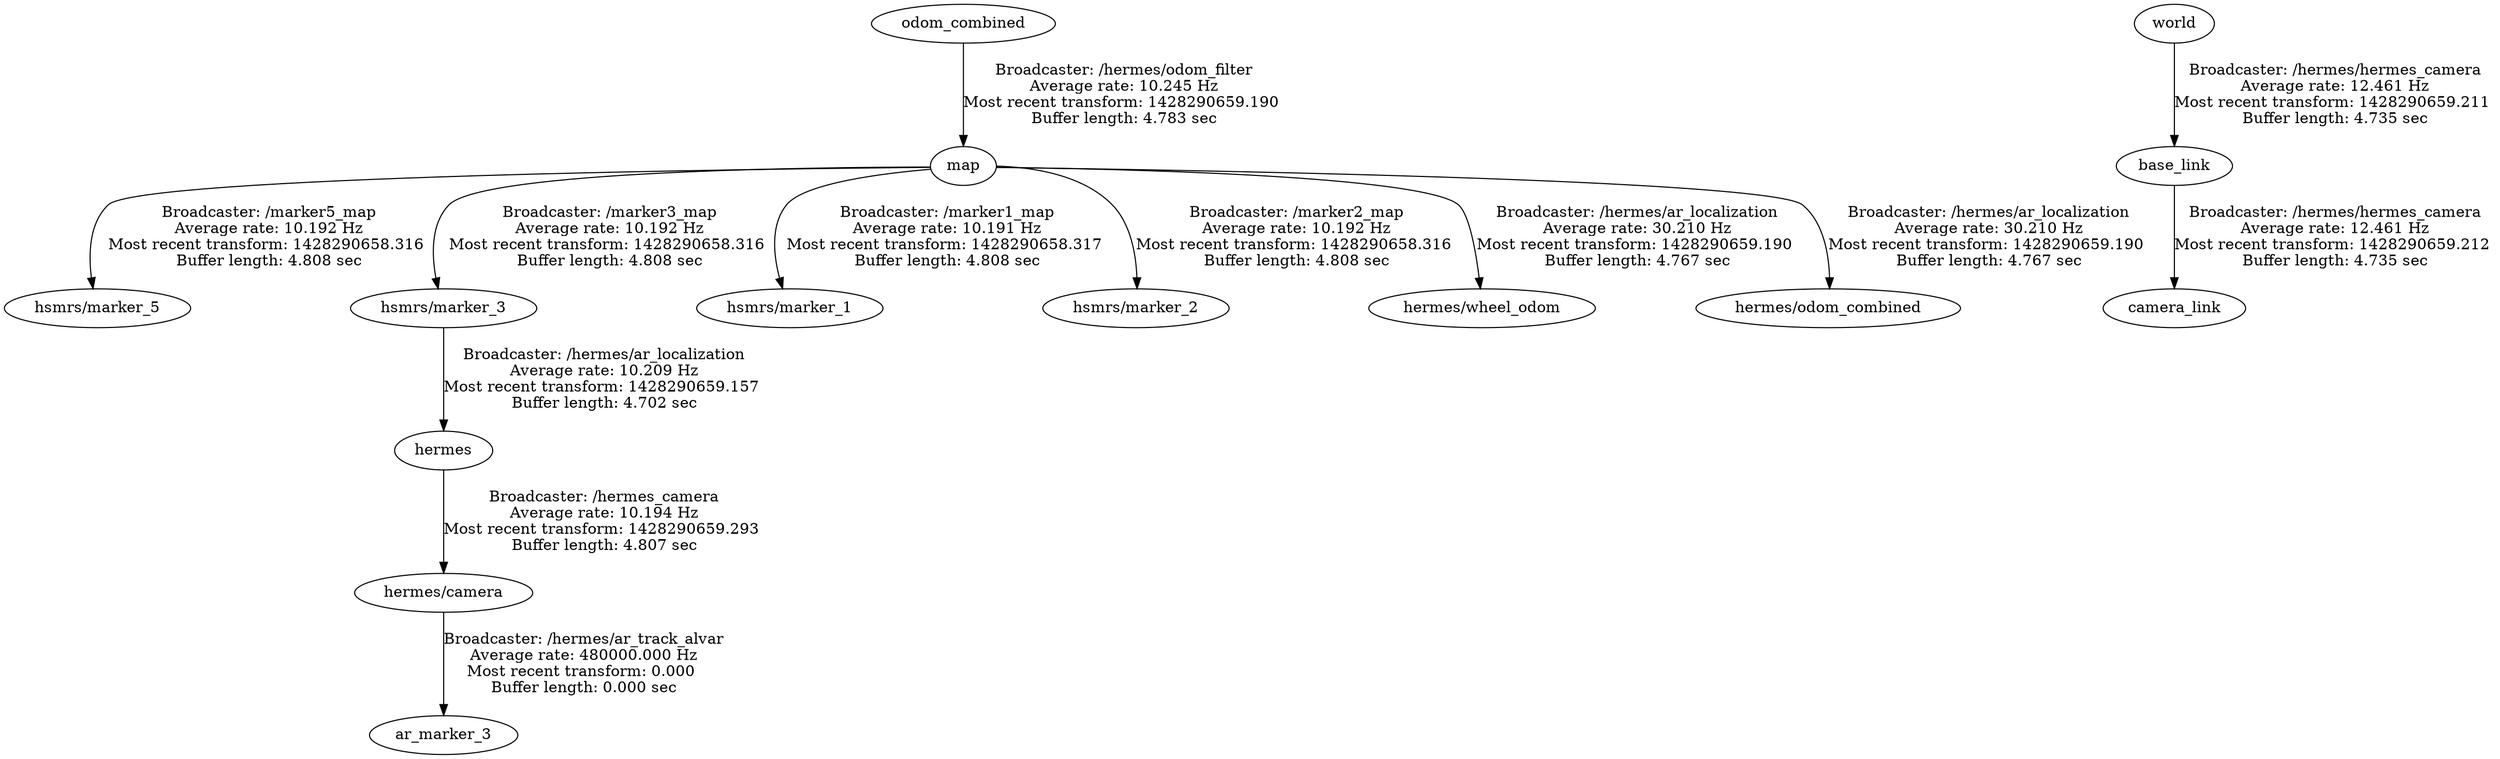 digraph G {
"map" -> "hsmrs/marker_5"[label="Broadcaster: /marker5_map\nAverage rate: 10.192 Hz\nMost recent transform: 1428290658.316 \nBuffer length: 4.808 sec\n"];
"odom_combined" -> "map"[label="Broadcaster: /hermes/odom_filter\nAverage rate: 10.245 Hz\nMost recent transform: 1428290659.190 \nBuffer length: 4.783 sec\n"];
"map" -> "hsmrs/marker_3"[label="Broadcaster: /marker3_map\nAverage rate: 10.192 Hz\nMost recent transform: 1428290658.316 \nBuffer length: 4.808 sec\n"];
"map" -> "hsmrs/marker_1"[label="Broadcaster: /marker1_map\nAverage rate: 10.191 Hz\nMost recent transform: 1428290658.317 \nBuffer length: 4.808 sec\n"];
"map" -> "hsmrs/marker_2"[label="Broadcaster: /marker2_map\nAverage rate: 10.192 Hz\nMost recent transform: 1428290658.316 \nBuffer length: 4.808 sec\n"];
"hermes" -> "hermes/camera"[label="Broadcaster: /hermes_camera\nAverage rate: 10.194 Hz\nMost recent transform: 1428290659.293 \nBuffer length: 4.807 sec\n"];
"hsmrs/marker_3" -> "hermes"[label="Broadcaster: /hermes/ar_localization\nAverage rate: 10.209 Hz\nMost recent transform: 1428290659.157 \nBuffer length: 4.702 sec\n"];
"map" -> "hermes/wheel_odom"[label="Broadcaster: /hermes/ar_localization\nAverage rate: 30.210 Hz\nMost recent transform: 1428290659.190 \nBuffer length: 4.767 sec\n"];
"map" -> "hermes/odom_combined"[label="Broadcaster: /hermes/ar_localization\nAverage rate: 30.210 Hz\nMost recent transform: 1428290659.190 \nBuffer length: 4.767 sec\n"];
"hermes/camera" -> "ar_marker_3"[label="Broadcaster: /hermes/ar_track_alvar\nAverage rate: 480000.000 Hz\nMost recent transform: 0.000 \nBuffer length: 0.000 sec\n"];
"world" -> "base_link"[label="Broadcaster: /hermes/hermes_camera\nAverage rate: 12.461 Hz\nMost recent transform: 1428290659.211 \nBuffer length: 4.735 sec\n"];
"base_link" -> "camera_link"[label="Broadcaster: /hermes/hermes_camera\nAverage rate: 12.461 Hz\nMost recent transform: 1428290659.212 \nBuffer length: 4.735 sec\n"];
}